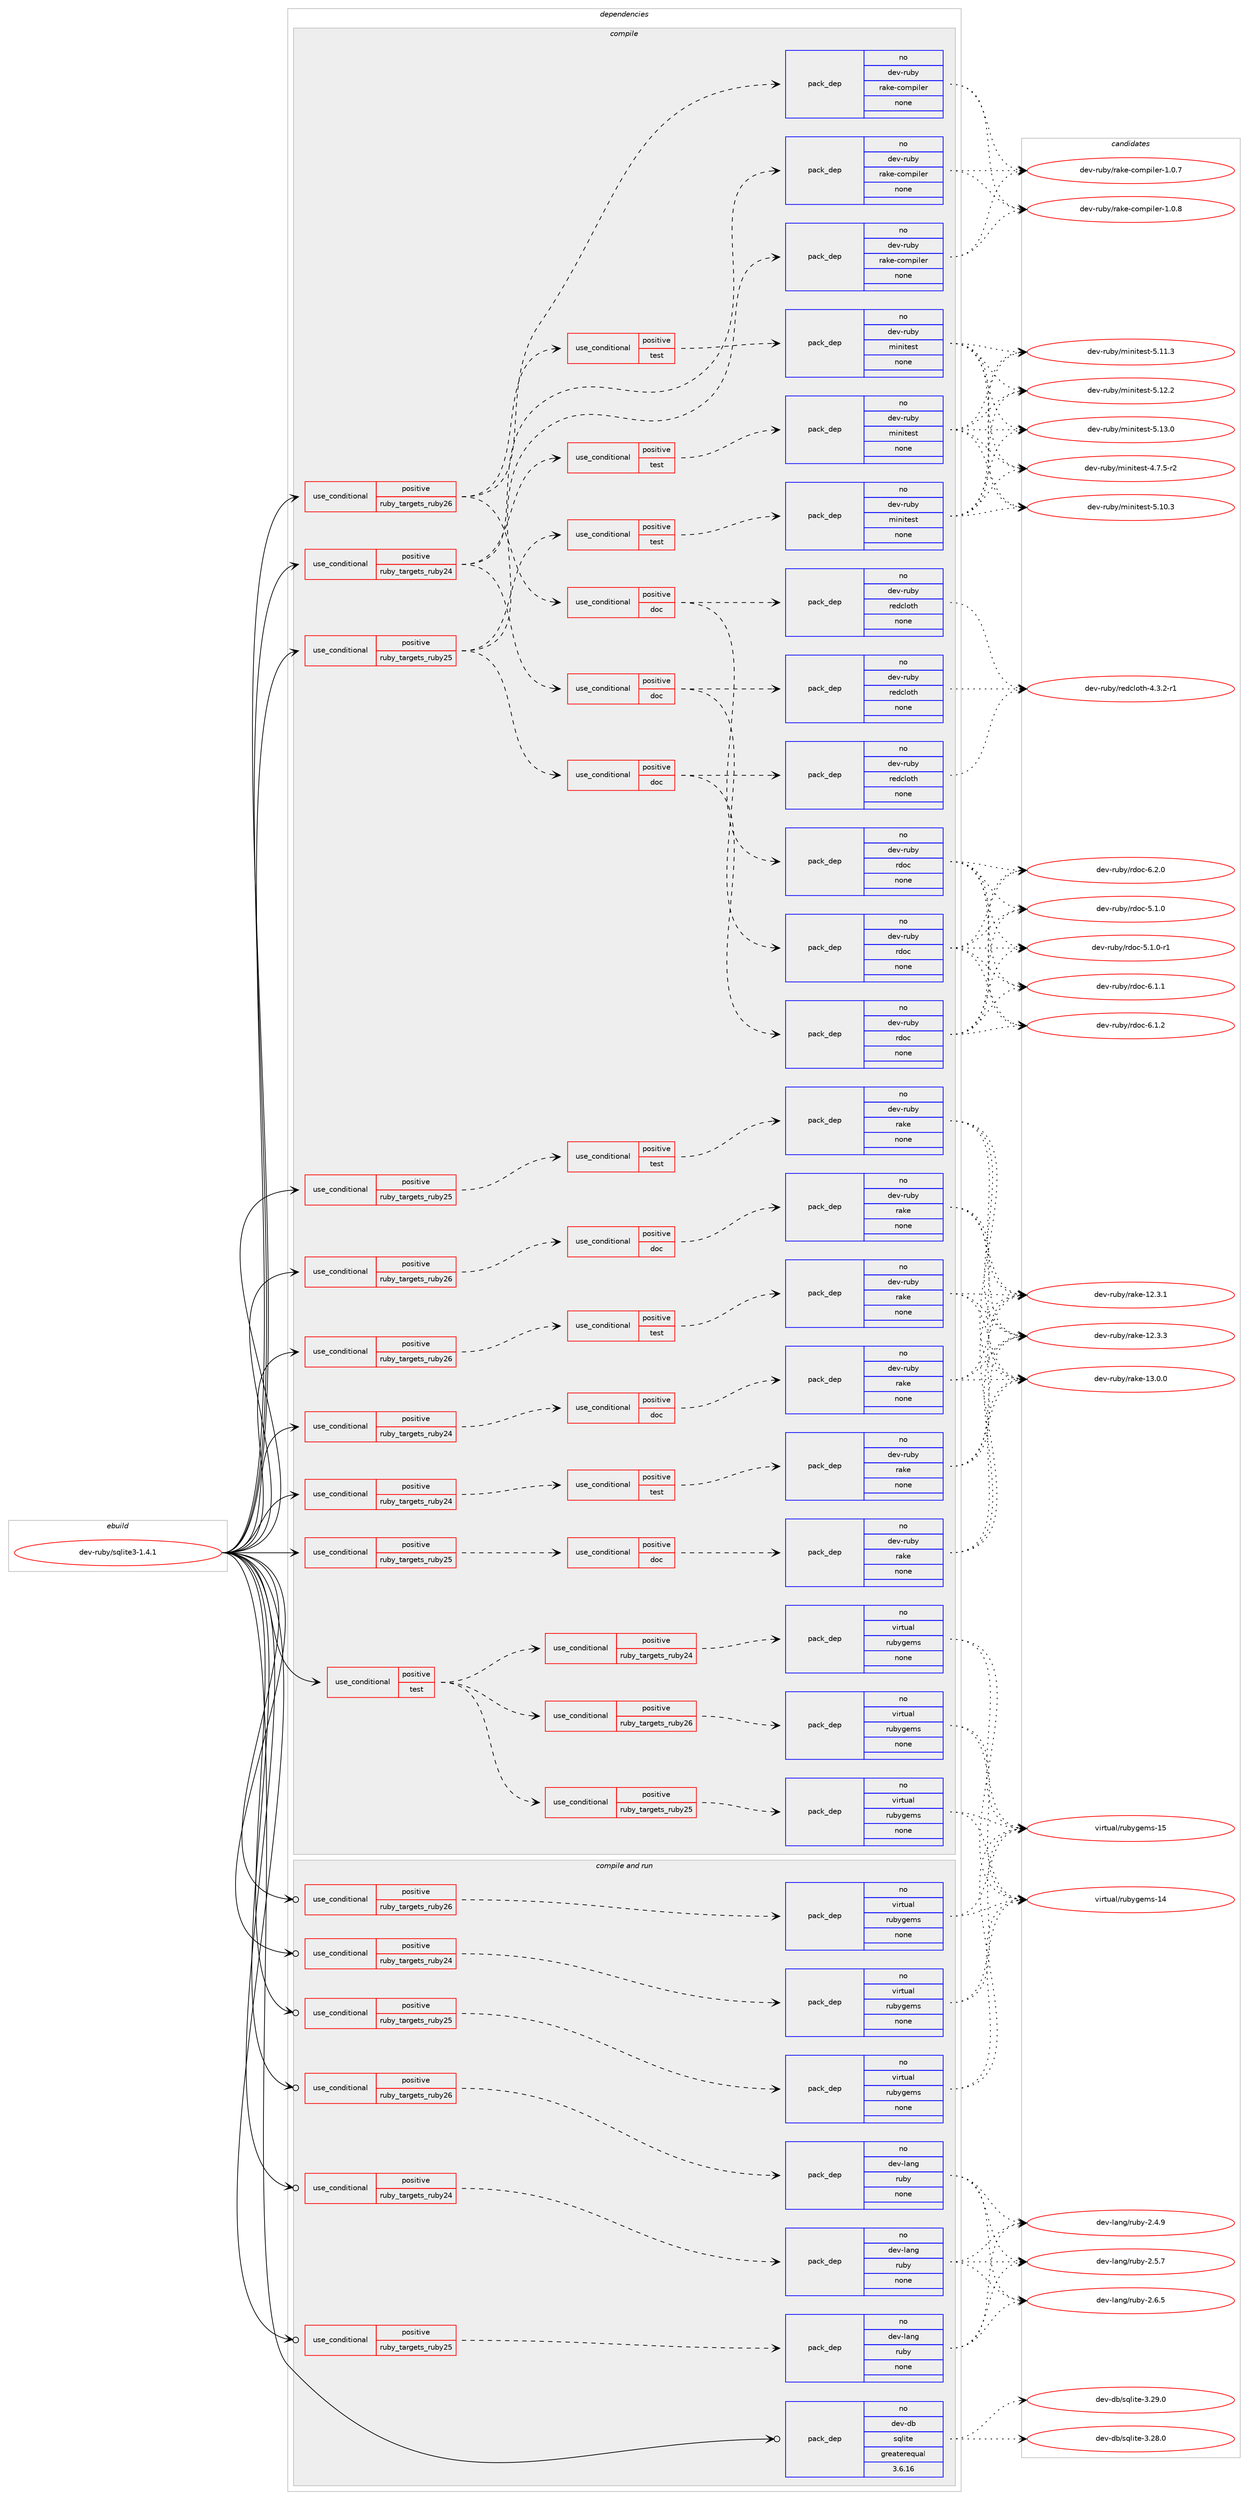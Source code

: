 digraph prolog {

# *************
# Graph options
# *************

newrank=true;
concentrate=true;
compound=true;
graph [rankdir=LR,fontname=Helvetica,fontsize=10,ranksep=1.5];#, ranksep=2.5, nodesep=0.2];
edge  [arrowhead=vee];
node  [fontname=Helvetica,fontsize=10];

# **********
# The ebuild
# **********

subgraph cluster_leftcol {
color=gray;
rank=same;
label=<<i>ebuild</i>>;
id [label="dev-ruby/sqlite3-1.4.1", color=red, width=4, href="../dev-ruby/sqlite3-1.4.1.svg"];
}

# ****************
# The dependencies
# ****************

subgraph cluster_midcol {
color=gray;
label=<<i>dependencies</i>>;
subgraph cluster_compile {
fillcolor="#eeeeee";
style=filled;
label=<<i>compile</i>>;
subgraph cond178713 {
dependency718158 [label=<<TABLE BORDER="0" CELLBORDER="1" CELLSPACING="0" CELLPADDING="4"><TR><TD ROWSPAN="3" CELLPADDING="10">use_conditional</TD></TR><TR><TD>positive</TD></TR><TR><TD>ruby_targets_ruby24</TD></TR></TABLE>>, shape=none, color=red];
subgraph cond178714 {
dependency718159 [label=<<TABLE BORDER="0" CELLBORDER="1" CELLSPACING="0" CELLPADDING="4"><TR><TD ROWSPAN="3" CELLPADDING="10">use_conditional</TD></TR><TR><TD>positive</TD></TR><TR><TD>doc</TD></TR></TABLE>>, shape=none, color=red];
subgraph pack527399 {
dependency718160 [label=<<TABLE BORDER="0" CELLBORDER="1" CELLSPACING="0" CELLPADDING="4" WIDTH="220"><TR><TD ROWSPAN="6" CELLPADDING="30">pack_dep</TD></TR><TR><TD WIDTH="110">no</TD></TR><TR><TD>dev-ruby</TD></TR><TR><TD>rake</TD></TR><TR><TD>none</TD></TR><TR><TD></TD></TR></TABLE>>, shape=none, color=blue];
}
dependency718159:e -> dependency718160:w [weight=20,style="dashed",arrowhead="vee"];
}
dependency718158:e -> dependency718159:w [weight=20,style="dashed",arrowhead="vee"];
}
id:e -> dependency718158:w [weight=20,style="solid",arrowhead="vee"];
subgraph cond178715 {
dependency718161 [label=<<TABLE BORDER="0" CELLBORDER="1" CELLSPACING="0" CELLPADDING="4"><TR><TD ROWSPAN="3" CELLPADDING="10">use_conditional</TD></TR><TR><TD>positive</TD></TR><TR><TD>ruby_targets_ruby24</TD></TR></TABLE>>, shape=none, color=red];
subgraph cond178716 {
dependency718162 [label=<<TABLE BORDER="0" CELLBORDER="1" CELLSPACING="0" CELLPADDING="4"><TR><TD ROWSPAN="3" CELLPADDING="10">use_conditional</TD></TR><TR><TD>positive</TD></TR><TR><TD>test</TD></TR></TABLE>>, shape=none, color=red];
subgraph pack527400 {
dependency718163 [label=<<TABLE BORDER="0" CELLBORDER="1" CELLSPACING="0" CELLPADDING="4" WIDTH="220"><TR><TD ROWSPAN="6" CELLPADDING="30">pack_dep</TD></TR><TR><TD WIDTH="110">no</TD></TR><TR><TD>dev-ruby</TD></TR><TR><TD>rake</TD></TR><TR><TD>none</TD></TR><TR><TD></TD></TR></TABLE>>, shape=none, color=blue];
}
dependency718162:e -> dependency718163:w [weight=20,style="dashed",arrowhead="vee"];
}
dependency718161:e -> dependency718162:w [weight=20,style="dashed",arrowhead="vee"];
}
id:e -> dependency718161:w [weight=20,style="solid",arrowhead="vee"];
subgraph cond178717 {
dependency718164 [label=<<TABLE BORDER="0" CELLBORDER="1" CELLSPACING="0" CELLPADDING="4"><TR><TD ROWSPAN="3" CELLPADDING="10">use_conditional</TD></TR><TR><TD>positive</TD></TR><TR><TD>ruby_targets_ruby24</TD></TR></TABLE>>, shape=none, color=red];
subgraph pack527401 {
dependency718165 [label=<<TABLE BORDER="0" CELLBORDER="1" CELLSPACING="0" CELLPADDING="4" WIDTH="220"><TR><TD ROWSPAN="6" CELLPADDING="30">pack_dep</TD></TR><TR><TD WIDTH="110">no</TD></TR><TR><TD>dev-ruby</TD></TR><TR><TD>rake-compiler</TD></TR><TR><TD>none</TD></TR><TR><TD></TD></TR></TABLE>>, shape=none, color=blue];
}
dependency718164:e -> dependency718165:w [weight=20,style="dashed",arrowhead="vee"];
subgraph cond178718 {
dependency718166 [label=<<TABLE BORDER="0" CELLBORDER="1" CELLSPACING="0" CELLPADDING="4"><TR><TD ROWSPAN="3" CELLPADDING="10">use_conditional</TD></TR><TR><TD>positive</TD></TR><TR><TD>doc</TD></TR></TABLE>>, shape=none, color=red];
subgraph pack527402 {
dependency718167 [label=<<TABLE BORDER="0" CELLBORDER="1" CELLSPACING="0" CELLPADDING="4" WIDTH="220"><TR><TD ROWSPAN="6" CELLPADDING="30">pack_dep</TD></TR><TR><TD WIDTH="110">no</TD></TR><TR><TD>dev-ruby</TD></TR><TR><TD>rdoc</TD></TR><TR><TD>none</TD></TR><TR><TD></TD></TR></TABLE>>, shape=none, color=blue];
}
dependency718166:e -> dependency718167:w [weight=20,style="dashed",arrowhead="vee"];
subgraph pack527403 {
dependency718168 [label=<<TABLE BORDER="0" CELLBORDER="1" CELLSPACING="0" CELLPADDING="4" WIDTH="220"><TR><TD ROWSPAN="6" CELLPADDING="30">pack_dep</TD></TR><TR><TD WIDTH="110">no</TD></TR><TR><TD>dev-ruby</TD></TR><TR><TD>redcloth</TD></TR><TR><TD>none</TD></TR><TR><TD></TD></TR></TABLE>>, shape=none, color=blue];
}
dependency718166:e -> dependency718168:w [weight=20,style="dashed",arrowhead="vee"];
}
dependency718164:e -> dependency718166:w [weight=20,style="dashed",arrowhead="vee"];
subgraph cond178719 {
dependency718169 [label=<<TABLE BORDER="0" CELLBORDER="1" CELLSPACING="0" CELLPADDING="4"><TR><TD ROWSPAN="3" CELLPADDING="10">use_conditional</TD></TR><TR><TD>positive</TD></TR><TR><TD>test</TD></TR></TABLE>>, shape=none, color=red];
subgraph pack527404 {
dependency718170 [label=<<TABLE BORDER="0" CELLBORDER="1" CELLSPACING="0" CELLPADDING="4" WIDTH="220"><TR><TD ROWSPAN="6" CELLPADDING="30">pack_dep</TD></TR><TR><TD WIDTH="110">no</TD></TR><TR><TD>dev-ruby</TD></TR><TR><TD>minitest</TD></TR><TR><TD>none</TD></TR><TR><TD></TD></TR></TABLE>>, shape=none, color=blue];
}
dependency718169:e -> dependency718170:w [weight=20,style="dashed",arrowhead="vee"];
}
dependency718164:e -> dependency718169:w [weight=20,style="dashed",arrowhead="vee"];
}
id:e -> dependency718164:w [weight=20,style="solid",arrowhead="vee"];
subgraph cond178720 {
dependency718171 [label=<<TABLE BORDER="0" CELLBORDER="1" CELLSPACING="0" CELLPADDING="4"><TR><TD ROWSPAN="3" CELLPADDING="10">use_conditional</TD></TR><TR><TD>positive</TD></TR><TR><TD>ruby_targets_ruby25</TD></TR></TABLE>>, shape=none, color=red];
subgraph cond178721 {
dependency718172 [label=<<TABLE BORDER="0" CELLBORDER="1" CELLSPACING="0" CELLPADDING="4"><TR><TD ROWSPAN="3" CELLPADDING="10">use_conditional</TD></TR><TR><TD>positive</TD></TR><TR><TD>doc</TD></TR></TABLE>>, shape=none, color=red];
subgraph pack527405 {
dependency718173 [label=<<TABLE BORDER="0" CELLBORDER="1" CELLSPACING="0" CELLPADDING="4" WIDTH="220"><TR><TD ROWSPAN="6" CELLPADDING="30">pack_dep</TD></TR><TR><TD WIDTH="110">no</TD></TR><TR><TD>dev-ruby</TD></TR><TR><TD>rake</TD></TR><TR><TD>none</TD></TR><TR><TD></TD></TR></TABLE>>, shape=none, color=blue];
}
dependency718172:e -> dependency718173:w [weight=20,style="dashed",arrowhead="vee"];
}
dependency718171:e -> dependency718172:w [weight=20,style="dashed",arrowhead="vee"];
}
id:e -> dependency718171:w [weight=20,style="solid",arrowhead="vee"];
subgraph cond178722 {
dependency718174 [label=<<TABLE BORDER="0" CELLBORDER="1" CELLSPACING="0" CELLPADDING="4"><TR><TD ROWSPAN="3" CELLPADDING="10">use_conditional</TD></TR><TR><TD>positive</TD></TR><TR><TD>ruby_targets_ruby25</TD></TR></TABLE>>, shape=none, color=red];
subgraph cond178723 {
dependency718175 [label=<<TABLE BORDER="0" CELLBORDER="1" CELLSPACING="0" CELLPADDING="4"><TR><TD ROWSPAN="3" CELLPADDING="10">use_conditional</TD></TR><TR><TD>positive</TD></TR><TR><TD>test</TD></TR></TABLE>>, shape=none, color=red];
subgraph pack527406 {
dependency718176 [label=<<TABLE BORDER="0" CELLBORDER="1" CELLSPACING="0" CELLPADDING="4" WIDTH="220"><TR><TD ROWSPAN="6" CELLPADDING="30">pack_dep</TD></TR><TR><TD WIDTH="110">no</TD></TR><TR><TD>dev-ruby</TD></TR><TR><TD>rake</TD></TR><TR><TD>none</TD></TR><TR><TD></TD></TR></TABLE>>, shape=none, color=blue];
}
dependency718175:e -> dependency718176:w [weight=20,style="dashed",arrowhead="vee"];
}
dependency718174:e -> dependency718175:w [weight=20,style="dashed",arrowhead="vee"];
}
id:e -> dependency718174:w [weight=20,style="solid",arrowhead="vee"];
subgraph cond178724 {
dependency718177 [label=<<TABLE BORDER="0" CELLBORDER="1" CELLSPACING="0" CELLPADDING="4"><TR><TD ROWSPAN="3" CELLPADDING="10">use_conditional</TD></TR><TR><TD>positive</TD></TR><TR><TD>ruby_targets_ruby25</TD></TR></TABLE>>, shape=none, color=red];
subgraph pack527407 {
dependency718178 [label=<<TABLE BORDER="0" CELLBORDER="1" CELLSPACING="0" CELLPADDING="4" WIDTH="220"><TR><TD ROWSPAN="6" CELLPADDING="30">pack_dep</TD></TR><TR><TD WIDTH="110">no</TD></TR><TR><TD>dev-ruby</TD></TR><TR><TD>rake-compiler</TD></TR><TR><TD>none</TD></TR><TR><TD></TD></TR></TABLE>>, shape=none, color=blue];
}
dependency718177:e -> dependency718178:w [weight=20,style="dashed",arrowhead="vee"];
subgraph cond178725 {
dependency718179 [label=<<TABLE BORDER="0" CELLBORDER="1" CELLSPACING="0" CELLPADDING="4"><TR><TD ROWSPAN="3" CELLPADDING="10">use_conditional</TD></TR><TR><TD>positive</TD></TR><TR><TD>doc</TD></TR></TABLE>>, shape=none, color=red];
subgraph pack527408 {
dependency718180 [label=<<TABLE BORDER="0" CELLBORDER="1" CELLSPACING="0" CELLPADDING="4" WIDTH="220"><TR><TD ROWSPAN="6" CELLPADDING="30">pack_dep</TD></TR><TR><TD WIDTH="110">no</TD></TR><TR><TD>dev-ruby</TD></TR><TR><TD>rdoc</TD></TR><TR><TD>none</TD></TR><TR><TD></TD></TR></TABLE>>, shape=none, color=blue];
}
dependency718179:e -> dependency718180:w [weight=20,style="dashed",arrowhead="vee"];
subgraph pack527409 {
dependency718181 [label=<<TABLE BORDER="0" CELLBORDER="1" CELLSPACING="0" CELLPADDING="4" WIDTH="220"><TR><TD ROWSPAN="6" CELLPADDING="30">pack_dep</TD></TR><TR><TD WIDTH="110">no</TD></TR><TR><TD>dev-ruby</TD></TR><TR><TD>redcloth</TD></TR><TR><TD>none</TD></TR><TR><TD></TD></TR></TABLE>>, shape=none, color=blue];
}
dependency718179:e -> dependency718181:w [weight=20,style="dashed",arrowhead="vee"];
}
dependency718177:e -> dependency718179:w [weight=20,style="dashed",arrowhead="vee"];
subgraph cond178726 {
dependency718182 [label=<<TABLE BORDER="0" CELLBORDER="1" CELLSPACING="0" CELLPADDING="4"><TR><TD ROWSPAN="3" CELLPADDING="10">use_conditional</TD></TR><TR><TD>positive</TD></TR><TR><TD>test</TD></TR></TABLE>>, shape=none, color=red];
subgraph pack527410 {
dependency718183 [label=<<TABLE BORDER="0" CELLBORDER="1" CELLSPACING="0" CELLPADDING="4" WIDTH="220"><TR><TD ROWSPAN="6" CELLPADDING="30">pack_dep</TD></TR><TR><TD WIDTH="110">no</TD></TR><TR><TD>dev-ruby</TD></TR><TR><TD>minitest</TD></TR><TR><TD>none</TD></TR><TR><TD></TD></TR></TABLE>>, shape=none, color=blue];
}
dependency718182:e -> dependency718183:w [weight=20,style="dashed",arrowhead="vee"];
}
dependency718177:e -> dependency718182:w [weight=20,style="dashed",arrowhead="vee"];
}
id:e -> dependency718177:w [weight=20,style="solid",arrowhead="vee"];
subgraph cond178727 {
dependency718184 [label=<<TABLE BORDER="0" CELLBORDER="1" CELLSPACING="0" CELLPADDING="4"><TR><TD ROWSPAN="3" CELLPADDING="10">use_conditional</TD></TR><TR><TD>positive</TD></TR><TR><TD>ruby_targets_ruby26</TD></TR></TABLE>>, shape=none, color=red];
subgraph cond178728 {
dependency718185 [label=<<TABLE BORDER="0" CELLBORDER="1" CELLSPACING="0" CELLPADDING="4"><TR><TD ROWSPAN="3" CELLPADDING="10">use_conditional</TD></TR><TR><TD>positive</TD></TR><TR><TD>doc</TD></TR></TABLE>>, shape=none, color=red];
subgraph pack527411 {
dependency718186 [label=<<TABLE BORDER="0" CELLBORDER="1" CELLSPACING="0" CELLPADDING="4" WIDTH="220"><TR><TD ROWSPAN="6" CELLPADDING="30">pack_dep</TD></TR><TR><TD WIDTH="110">no</TD></TR><TR><TD>dev-ruby</TD></TR><TR><TD>rake</TD></TR><TR><TD>none</TD></TR><TR><TD></TD></TR></TABLE>>, shape=none, color=blue];
}
dependency718185:e -> dependency718186:w [weight=20,style="dashed",arrowhead="vee"];
}
dependency718184:e -> dependency718185:w [weight=20,style="dashed",arrowhead="vee"];
}
id:e -> dependency718184:w [weight=20,style="solid",arrowhead="vee"];
subgraph cond178729 {
dependency718187 [label=<<TABLE BORDER="0" CELLBORDER="1" CELLSPACING="0" CELLPADDING="4"><TR><TD ROWSPAN="3" CELLPADDING="10">use_conditional</TD></TR><TR><TD>positive</TD></TR><TR><TD>ruby_targets_ruby26</TD></TR></TABLE>>, shape=none, color=red];
subgraph cond178730 {
dependency718188 [label=<<TABLE BORDER="0" CELLBORDER="1" CELLSPACING="0" CELLPADDING="4"><TR><TD ROWSPAN="3" CELLPADDING="10">use_conditional</TD></TR><TR><TD>positive</TD></TR><TR><TD>test</TD></TR></TABLE>>, shape=none, color=red];
subgraph pack527412 {
dependency718189 [label=<<TABLE BORDER="0" CELLBORDER="1" CELLSPACING="0" CELLPADDING="4" WIDTH="220"><TR><TD ROWSPAN="6" CELLPADDING="30">pack_dep</TD></TR><TR><TD WIDTH="110">no</TD></TR><TR><TD>dev-ruby</TD></TR><TR><TD>rake</TD></TR><TR><TD>none</TD></TR><TR><TD></TD></TR></TABLE>>, shape=none, color=blue];
}
dependency718188:e -> dependency718189:w [weight=20,style="dashed",arrowhead="vee"];
}
dependency718187:e -> dependency718188:w [weight=20,style="dashed",arrowhead="vee"];
}
id:e -> dependency718187:w [weight=20,style="solid",arrowhead="vee"];
subgraph cond178731 {
dependency718190 [label=<<TABLE BORDER="0" CELLBORDER="1" CELLSPACING="0" CELLPADDING="4"><TR><TD ROWSPAN="3" CELLPADDING="10">use_conditional</TD></TR><TR><TD>positive</TD></TR><TR><TD>ruby_targets_ruby26</TD></TR></TABLE>>, shape=none, color=red];
subgraph pack527413 {
dependency718191 [label=<<TABLE BORDER="0" CELLBORDER="1" CELLSPACING="0" CELLPADDING="4" WIDTH="220"><TR><TD ROWSPAN="6" CELLPADDING="30">pack_dep</TD></TR><TR><TD WIDTH="110">no</TD></TR><TR><TD>dev-ruby</TD></TR><TR><TD>rake-compiler</TD></TR><TR><TD>none</TD></TR><TR><TD></TD></TR></TABLE>>, shape=none, color=blue];
}
dependency718190:e -> dependency718191:w [weight=20,style="dashed",arrowhead="vee"];
subgraph cond178732 {
dependency718192 [label=<<TABLE BORDER="0" CELLBORDER="1" CELLSPACING="0" CELLPADDING="4"><TR><TD ROWSPAN="3" CELLPADDING="10">use_conditional</TD></TR><TR><TD>positive</TD></TR><TR><TD>doc</TD></TR></TABLE>>, shape=none, color=red];
subgraph pack527414 {
dependency718193 [label=<<TABLE BORDER="0" CELLBORDER="1" CELLSPACING="0" CELLPADDING="4" WIDTH="220"><TR><TD ROWSPAN="6" CELLPADDING="30">pack_dep</TD></TR><TR><TD WIDTH="110">no</TD></TR><TR><TD>dev-ruby</TD></TR><TR><TD>rdoc</TD></TR><TR><TD>none</TD></TR><TR><TD></TD></TR></TABLE>>, shape=none, color=blue];
}
dependency718192:e -> dependency718193:w [weight=20,style="dashed",arrowhead="vee"];
subgraph pack527415 {
dependency718194 [label=<<TABLE BORDER="0" CELLBORDER="1" CELLSPACING="0" CELLPADDING="4" WIDTH="220"><TR><TD ROWSPAN="6" CELLPADDING="30">pack_dep</TD></TR><TR><TD WIDTH="110">no</TD></TR><TR><TD>dev-ruby</TD></TR><TR><TD>redcloth</TD></TR><TR><TD>none</TD></TR><TR><TD></TD></TR></TABLE>>, shape=none, color=blue];
}
dependency718192:e -> dependency718194:w [weight=20,style="dashed",arrowhead="vee"];
}
dependency718190:e -> dependency718192:w [weight=20,style="dashed",arrowhead="vee"];
subgraph cond178733 {
dependency718195 [label=<<TABLE BORDER="0" CELLBORDER="1" CELLSPACING="0" CELLPADDING="4"><TR><TD ROWSPAN="3" CELLPADDING="10">use_conditional</TD></TR><TR><TD>positive</TD></TR><TR><TD>test</TD></TR></TABLE>>, shape=none, color=red];
subgraph pack527416 {
dependency718196 [label=<<TABLE BORDER="0" CELLBORDER="1" CELLSPACING="0" CELLPADDING="4" WIDTH="220"><TR><TD ROWSPAN="6" CELLPADDING="30">pack_dep</TD></TR><TR><TD WIDTH="110">no</TD></TR><TR><TD>dev-ruby</TD></TR><TR><TD>minitest</TD></TR><TR><TD>none</TD></TR><TR><TD></TD></TR></TABLE>>, shape=none, color=blue];
}
dependency718195:e -> dependency718196:w [weight=20,style="dashed",arrowhead="vee"];
}
dependency718190:e -> dependency718195:w [weight=20,style="dashed",arrowhead="vee"];
}
id:e -> dependency718190:w [weight=20,style="solid",arrowhead="vee"];
subgraph cond178734 {
dependency718197 [label=<<TABLE BORDER="0" CELLBORDER="1" CELLSPACING="0" CELLPADDING="4"><TR><TD ROWSPAN="3" CELLPADDING="10">use_conditional</TD></TR><TR><TD>positive</TD></TR><TR><TD>test</TD></TR></TABLE>>, shape=none, color=red];
subgraph cond178735 {
dependency718198 [label=<<TABLE BORDER="0" CELLBORDER="1" CELLSPACING="0" CELLPADDING="4"><TR><TD ROWSPAN="3" CELLPADDING="10">use_conditional</TD></TR><TR><TD>positive</TD></TR><TR><TD>ruby_targets_ruby24</TD></TR></TABLE>>, shape=none, color=red];
subgraph pack527417 {
dependency718199 [label=<<TABLE BORDER="0" CELLBORDER="1" CELLSPACING="0" CELLPADDING="4" WIDTH="220"><TR><TD ROWSPAN="6" CELLPADDING="30">pack_dep</TD></TR><TR><TD WIDTH="110">no</TD></TR><TR><TD>virtual</TD></TR><TR><TD>rubygems</TD></TR><TR><TD>none</TD></TR><TR><TD></TD></TR></TABLE>>, shape=none, color=blue];
}
dependency718198:e -> dependency718199:w [weight=20,style="dashed",arrowhead="vee"];
}
dependency718197:e -> dependency718198:w [weight=20,style="dashed",arrowhead="vee"];
subgraph cond178736 {
dependency718200 [label=<<TABLE BORDER="0" CELLBORDER="1" CELLSPACING="0" CELLPADDING="4"><TR><TD ROWSPAN="3" CELLPADDING="10">use_conditional</TD></TR><TR><TD>positive</TD></TR><TR><TD>ruby_targets_ruby25</TD></TR></TABLE>>, shape=none, color=red];
subgraph pack527418 {
dependency718201 [label=<<TABLE BORDER="0" CELLBORDER="1" CELLSPACING="0" CELLPADDING="4" WIDTH="220"><TR><TD ROWSPAN="6" CELLPADDING="30">pack_dep</TD></TR><TR><TD WIDTH="110">no</TD></TR><TR><TD>virtual</TD></TR><TR><TD>rubygems</TD></TR><TR><TD>none</TD></TR><TR><TD></TD></TR></TABLE>>, shape=none, color=blue];
}
dependency718200:e -> dependency718201:w [weight=20,style="dashed",arrowhead="vee"];
}
dependency718197:e -> dependency718200:w [weight=20,style="dashed",arrowhead="vee"];
subgraph cond178737 {
dependency718202 [label=<<TABLE BORDER="0" CELLBORDER="1" CELLSPACING="0" CELLPADDING="4"><TR><TD ROWSPAN="3" CELLPADDING="10">use_conditional</TD></TR><TR><TD>positive</TD></TR><TR><TD>ruby_targets_ruby26</TD></TR></TABLE>>, shape=none, color=red];
subgraph pack527419 {
dependency718203 [label=<<TABLE BORDER="0" CELLBORDER="1" CELLSPACING="0" CELLPADDING="4" WIDTH="220"><TR><TD ROWSPAN="6" CELLPADDING="30">pack_dep</TD></TR><TR><TD WIDTH="110">no</TD></TR><TR><TD>virtual</TD></TR><TR><TD>rubygems</TD></TR><TR><TD>none</TD></TR><TR><TD></TD></TR></TABLE>>, shape=none, color=blue];
}
dependency718202:e -> dependency718203:w [weight=20,style="dashed",arrowhead="vee"];
}
dependency718197:e -> dependency718202:w [weight=20,style="dashed",arrowhead="vee"];
}
id:e -> dependency718197:w [weight=20,style="solid",arrowhead="vee"];
}
subgraph cluster_compileandrun {
fillcolor="#eeeeee";
style=filled;
label=<<i>compile and run</i>>;
subgraph cond178738 {
dependency718204 [label=<<TABLE BORDER="0" CELLBORDER="1" CELLSPACING="0" CELLPADDING="4"><TR><TD ROWSPAN="3" CELLPADDING="10">use_conditional</TD></TR><TR><TD>positive</TD></TR><TR><TD>ruby_targets_ruby24</TD></TR></TABLE>>, shape=none, color=red];
subgraph pack527420 {
dependency718205 [label=<<TABLE BORDER="0" CELLBORDER="1" CELLSPACING="0" CELLPADDING="4" WIDTH="220"><TR><TD ROWSPAN="6" CELLPADDING="30">pack_dep</TD></TR><TR><TD WIDTH="110">no</TD></TR><TR><TD>dev-lang</TD></TR><TR><TD>ruby</TD></TR><TR><TD>none</TD></TR><TR><TD></TD></TR></TABLE>>, shape=none, color=blue];
}
dependency718204:e -> dependency718205:w [weight=20,style="dashed",arrowhead="vee"];
}
id:e -> dependency718204:w [weight=20,style="solid",arrowhead="odotvee"];
subgraph cond178739 {
dependency718206 [label=<<TABLE BORDER="0" CELLBORDER="1" CELLSPACING="0" CELLPADDING="4"><TR><TD ROWSPAN="3" CELLPADDING="10">use_conditional</TD></TR><TR><TD>positive</TD></TR><TR><TD>ruby_targets_ruby24</TD></TR></TABLE>>, shape=none, color=red];
subgraph pack527421 {
dependency718207 [label=<<TABLE BORDER="0" CELLBORDER="1" CELLSPACING="0" CELLPADDING="4" WIDTH="220"><TR><TD ROWSPAN="6" CELLPADDING="30">pack_dep</TD></TR><TR><TD WIDTH="110">no</TD></TR><TR><TD>virtual</TD></TR><TR><TD>rubygems</TD></TR><TR><TD>none</TD></TR><TR><TD></TD></TR></TABLE>>, shape=none, color=blue];
}
dependency718206:e -> dependency718207:w [weight=20,style="dashed",arrowhead="vee"];
}
id:e -> dependency718206:w [weight=20,style="solid",arrowhead="odotvee"];
subgraph cond178740 {
dependency718208 [label=<<TABLE BORDER="0" CELLBORDER="1" CELLSPACING="0" CELLPADDING="4"><TR><TD ROWSPAN="3" CELLPADDING="10">use_conditional</TD></TR><TR><TD>positive</TD></TR><TR><TD>ruby_targets_ruby25</TD></TR></TABLE>>, shape=none, color=red];
subgraph pack527422 {
dependency718209 [label=<<TABLE BORDER="0" CELLBORDER="1" CELLSPACING="0" CELLPADDING="4" WIDTH="220"><TR><TD ROWSPAN="6" CELLPADDING="30">pack_dep</TD></TR><TR><TD WIDTH="110">no</TD></TR><TR><TD>dev-lang</TD></TR><TR><TD>ruby</TD></TR><TR><TD>none</TD></TR><TR><TD></TD></TR></TABLE>>, shape=none, color=blue];
}
dependency718208:e -> dependency718209:w [weight=20,style="dashed",arrowhead="vee"];
}
id:e -> dependency718208:w [weight=20,style="solid",arrowhead="odotvee"];
subgraph cond178741 {
dependency718210 [label=<<TABLE BORDER="0" CELLBORDER="1" CELLSPACING="0" CELLPADDING="4"><TR><TD ROWSPAN="3" CELLPADDING="10">use_conditional</TD></TR><TR><TD>positive</TD></TR><TR><TD>ruby_targets_ruby25</TD></TR></TABLE>>, shape=none, color=red];
subgraph pack527423 {
dependency718211 [label=<<TABLE BORDER="0" CELLBORDER="1" CELLSPACING="0" CELLPADDING="4" WIDTH="220"><TR><TD ROWSPAN="6" CELLPADDING="30">pack_dep</TD></TR><TR><TD WIDTH="110">no</TD></TR><TR><TD>virtual</TD></TR><TR><TD>rubygems</TD></TR><TR><TD>none</TD></TR><TR><TD></TD></TR></TABLE>>, shape=none, color=blue];
}
dependency718210:e -> dependency718211:w [weight=20,style="dashed",arrowhead="vee"];
}
id:e -> dependency718210:w [weight=20,style="solid",arrowhead="odotvee"];
subgraph cond178742 {
dependency718212 [label=<<TABLE BORDER="0" CELLBORDER="1" CELLSPACING="0" CELLPADDING="4"><TR><TD ROWSPAN="3" CELLPADDING="10">use_conditional</TD></TR><TR><TD>positive</TD></TR><TR><TD>ruby_targets_ruby26</TD></TR></TABLE>>, shape=none, color=red];
subgraph pack527424 {
dependency718213 [label=<<TABLE BORDER="0" CELLBORDER="1" CELLSPACING="0" CELLPADDING="4" WIDTH="220"><TR><TD ROWSPAN="6" CELLPADDING="30">pack_dep</TD></TR><TR><TD WIDTH="110">no</TD></TR><TR><TD>dev-lang</TD></TR><TR><TD>ruby</TD></TR><TR><TD>none</TD></TR><TR><TD></TD></TR></TABLE>>, shape=none, color=blue];
}
dependency718212:e -> dependency718213:w [weight=20,style="dashed",arrowhead="vee"];
}
id:e -> dependency718212:w [weight=20,style="solid",arrowhead="odotvee"];
subgraph cond178743 {
dependency718214 [label=<<TABLE BORDER="0" CELLBORDER="1" CELLSPACING="0" CELLPADDING="4"><TR><TD ROWSPAN="3" CELLPADDING="10">use_conditional</TD></TR><TR><TD>positive</TD></TR><TR><TD>ruby_targets_ruby26</TD></TR></TABLE>>, shape=none, color=red];
subgraph pack527425 {
dependency718215 [label=<<TABLE BORDER="0" CELLBORDER="1" CELLSPACING="0" CELLPADDING="4" WIDTH="220"><TR><TD ROWSPAN="6" CELLPADDING="30">pack_dep</TD></TR><TR><TD WIDTH="110">no</TD></TR><TR><TD>virtual</TD></TR><TR><TD>rubygems</TD></TR><TR><TD>none</TD></TR><TR><TD></TD></TR></TABLE>>, shape=none, color=blue];
}
dependency718214:e -> dependency718215:w [weight=20,style="dashed",arrowhead="vee"];
}
id:e -> dependency718214:w [weight=20,style="solid",arrowhead="odotvee"];
subgraph pack527426 {
dependency718216 [label=<<TABLE BORDER="0" CELLBORDER="1" CELLSPACING="0" CELLPADDING="4" WIDTH="220"><TR><TD ROWSPAN="6" CELLPADDING="30">pack_dep</TD></TR><TR><TD WIDTH="110">no</TD></TR><TR><TD>dev-db</TD></TR><TR><TD>sqlite</TD></TR><TR><TD>greaterequal</TD></TR><TR><TD>3.6.16</TD></TR></TABLE>>, shape=none, color=blue];
}
id:e -> dependency718216:w [weight=20,style="solid",arrowhead="odotvee"];
}
subgraph cluster_run {
fillcolor="#eeeeee";
style=filled;
label=<<i>run</i>>;
}
}

# **************
# The candidates
# **************

subgraph cluster_choices {
rank=same;
color=gray;
label=<<i>candidates</i>>;

subgraph choice527399 {
color=black;
nodesep=1;
choice1001011184511411798121471149710710145495046514649 [label="dev-ruby/rake-12.3.1", color=red, width=4,href="../dev-ruby/rake-12.3.1.svg"];
choice1001011184511411798121471149710710145495046514651 [label="dev-ruby/rake-12.3.3", color=red, width=4,href="../dev-ruby/rake-12.3.3.svg"];
choice1001011184511411798121471149710710145495146484648 [label="dev-ruby/rake-13.0.0", color=red, width=4,href="../dev-ruby/rake-13.0.0.svg"];
dependency718160:e -> choice1001011184511411798121471149710710145495046514649:w [style=dotted,weight="100"];
dependency718160:e -> choice1001011184511411798121471149710710145495046514651:w [style=dotted,weight="100"];
dependency718160:e -> choice1001011184511411798121471149710710145495146484648:w [style=dotted,weight="100"];
}
subgraph choice527400 {
color=black;
nodesep=1;
choice1001011184511411798121471149710710145495046514649 [label="dev-ruby/rake-12.3.1", color=red, width=4,href="../dev-ruby/rake-12.3.1.svg"];
choice1001011184511411798121471149710710145495046514651 [label="dev-ruby/rake-12.3.3", color=red, width=4,href="../dev-ruby/rake-12.3.3.svg"];
choice1001011184511411798121471149710710145495146484648 [label="dev-ruby/rake-13.0.0", color=red, width=4,href="../dev-ruby/rake-13.0.0.svg"];
dependency718163:e -> choice1001011184511411798121471149710710145495046514649:w [style=dotted,weight="100"];
dependency718163:e -> choice1001011184511411798121471149710710145495046514651:w [style=dotted,weight="100"];
dependency718163:e -> choice1001011184511411798121471149710710145495146484648:w [style=dotted,weight="100"];
}
subgraph choice527401 {
color=black;
nodesep=1;
choice100101118451141179812147114971071014599111109112105108101114454946484655 [label="dev-ruby/rake-compiler-1.0.7", color=red, width=4,href="../dev-ruby/rake-compiler-1.0.7.svg"];
choice100101118451141179812147114971071014599111109112105108101114454946484656 [label="dev-ruby/rake-compiler-1.0.8", color=red, width=4,href="../dev-ruby/rake-compiler-1.0.8.svg"];
dependency718165:e -> choice100101118451141179812147114971071014599111109112105108101114454946484655:w [style=dotted,weight="100"];
dependency718165:e -> choice100101118451141179812147114971071014599111109112105108101114454946484656:w [style=dotted,weight="100"];
}
subgraph choice527402 {
color=black;
nodesep=1;
choice10010111845114117981214711410011199455346494648 [label="dev-ruby/rdoc-5.1.0", color=red, width=4,href="../dev-ruby/rdoc-5.1.0.svg"];
choice100101118451141179812147114100111994553464946484511449 [label="dev-ruby/rdoc-5.1.0-r1", color=red, width=4,href="../dev-ruby/rdoc-5.1.0-r1.svg"];
choice10010111845114117981214711410011199455446494649 [label="dev-ruby/rdoc-6.1.1", color=red, width=4,href="../dev-ruby/rdoc-6.1.1.svg"];
choice10010111845114117981214711410011199455446494650 [label="dev-ruby/rdoc-6.1.2", color=red, width=4,href="../dev-ruby/rdoc-6.1.2.svg"];
choice10010111845114117981214711410011199455446504648 [label="dev-ruby/rdoc-6.2.0", color=red, width=4,href="../dev-ruby/rdoc-6.2.0.svg"];
dependency718167:e -> choice10010111845114117981214711410011199455346494648:w [style=dotted,weight="100"];
dependency718167:e -> choice100101118451141179812147114100111994553464946484511449:w [style=dotted,weight="100"];
dependency718167:e -> choice10010111845114117981214711410011199455446494649:w [style=dotted,weight="100"];
dependency718167:e -> choice10010111845114117981214711410011199455446494650:w [style=dotted,weight="100"];
dependency718167:e -> choice10010111845114117981214711410011199455446504648:w [style=dotted,weight="100"];
}
subgraph choice527403 {
color=black;
nodesep=1;
choice100101118451141179812147114101100991081111161044552465146504511449 [label="dev-ruby/redcloth-4.3.2-r1", color=red, width=4,href="../dev-ruby/redcloth-4.3.2-r1.svg"];
dependency718168:e -> choice100101118451141179812147114101100991081111161044552465146504511449:w [style=dotted,weight="100"];
}
subgraph choice527404 {
color=black;
nodesep=1;
choice1001011184511411798121471091051101051161011151164552465546534511450 [label="dev-ruby/minitest-4.7.5-r2", color=red, width=4,href="../dev-ruby/minitest-4.7.5-r2.svg"];
choice10010111845114117981214710910511010511610111511645534649484651 [label="dev-ruby/minitest-5.10.3", color=red, width=4,href="../dev-ruby/minitest-5.10.3.svg"];
choice10010111845114117981214710910511010511610111511645534649494651 [label="dev-ruby/minitest-5.11.3", color=red, width=4,href="../dev-ruby/minitest-5.11.3.svg"];
choice10010111845114117981214710910511010511610111511645534649504650 [label="dev-ruby/minitest-5.12.2", color=red, width=4,href="../dev-ruby/minitest-5.12.2.svg"];
choice10010111845114117981214710910511010511610111511645534649514648 [label="dev-ruby/minitest-5.13.0", color=red, width=4,href="../dev-ruby/minitest-5.13.0.svg"];
dependency718170:e -> choice1001011184511411798121471091051101051161011151164552465546534511450:w [style=dotted,weight="100"];
dependency718170:e -> choice10010111845114117981214710910511010511610111511645534649484651:w [style=dotted,weight="100"];
dependency718170:e -> choice10010111845114117981214710910511010511610111511645534649494651:w [style=dotted,weight="100"];
dependency718170:e -> choice10010111845114117981214710910511010511610111511645534649504650:w [style=dotted,weight="100"];
dependency718170:e -> choice10010111845114117981214710910511010511610111511645534649514648:w [style=dotted,weight="100"];
}
subgraph choice527405 {
color=black;
nodesep=1;
choice1001011184511411798121471149710710145495046514649 [label="dev-ruby/rake-12.3.1", color=red, width=4,href="../dev-ruby/rake-12.3.1.svg"];
choice1001011184511411798121471149710710145495046514651 [label="dev-ruby/rake-12.3.3", color=red, width=4,href="../dev-ruby/rake-12.3.3.svg"];
choice1001011184511411798121471149710710145495146484648 [label="dev-ruby/rake-13.0.0", color=red, width=4,href="../dev-ruby/rake-13.0.0.svg"];
dependency718173:e -> choice1001011184511411798121471149710710145495046514649:w [style=dotted,weight="100"];
dependency718173:e -> choice1001011184511411798121471149710710145495046514651:w [style=dotted,weight="100"];
dependency718173:e -> choice1001011184511411798121471149710710145495146484648:w [style=dotted,weight="100"];
}
subgraph choice527406 {
color=black;
nodesep=1;
choice1001011184511411798121471149710710145495046514649 [label="dev-ruby/rake-12.3.1", color=red, width=4,href="../dev-ruby/rake-12.3.1.svg"];
choice1001011184511411798121471149710710145495046514651 [label="dev-ruby/rake-12.3.3", color=red, width=4,href="../dev-ruby/rake-12.3.3.svg"];
choice1001011184511411798121471149710710145495146484648 [label="dev-ruby/rake-13.0.0", color=red, width=4,href="../dev-ruby/rake-13.0.0.svg"];
dependency718176:e -> choice1001011184511411798121471149710710145495046514649:w [style=dotted,weight="100"];
dependency718176:e -> choice1001011184511411798121471149710710145495046514651:w [style=dotted,weight="100"];
dependency718176:e -> choice1001011184511411798121471149710710145495146484648:w [style=dotted,weight="100"];
}
subgraph choice527407 {
color=black;
nodesep=1;
choice100101118451141179812147114971071014599111109112105108101114454946484655 [label="dev-ruby/rake-compiler-1.0.7", color=red, width=4,href="../dev-ruby/rake-compiler-1.0.7.svg"];
choice100101118451141179812147114971071014599111109112105108101114454946484656 [label="dev-ruby/rake-compiler-1.0.8", color=red, width=4,href="../dev-ruby/rake-compiler-1.0.8.svg"];
dependency718178:e -> choice100101118451141179812147114971071014599111109112105108101114454946484655:w [style=dotted,weight="100"];
dependency718178:e -> choice100101118451141179812147114971071014599111109112105108101114454946484656:w [style=dotted,weight="100"];
}
subgraph choice527408 {
color=black;
nodesep=1;
choice10010111845114117981214711410011199455346494648 [label="dev-ruby/rdoc-5.1.0", color=red, width=4,href="../dev-ruby/rdoc-5.1.0.svg"];
choice100101118451141179812147114100111994553464946484511449 [label="dev-ruby/rdoc-5.1.0-r1", color=red, width=4,href="../dev-ruby/rdoc-5.1.0-r1.svg"];
choice10010111845114117981214711410011199455446494649 [label="dev-ruby/rdoc-6.1.1", color=red, width=4,href="../dev-ruby/rdoc-6.1.1.svg"];
choice10010111845114117981214711410011199455446494650 [label="dev-ruby/rdoc-6.1.2", color=red, width=4,href="../dev-ruby/rdoc-6.1.2.svg"];
choice10010111845114117981214711410011199455446504648 [label="dev-ruby/rdoc-6.2.0", color=red, width=4,href="../dev-ruby/rdoc-6.2.0.svg"];
dependency718180:e -> choice10010111845114117981214711410011199455346494648:w [style=dotted,weight="100"];
dependency718180:e -> choice100101118451141179812147114100111994553464946484511449:w [style=dotted,weight="100"];
dependency718180:e -> choice10010111845114117981214711410011199455446494649:w [style=dotted,weight="100"];
dependency718180:e -> choice10010111845114117981214711410011199455446494650:w [style=dotted,weight="100"];
dependency718180:e -> choice10010111845114117981214711410011199455446504648:w [style=dotted,weight="100"];
}
subgraph choice527409 {
color=black;
nodesep=1;
choice100101118451141179812147114101100991081111161044552465146504511449 [label="dev-ruby/redcloth-4.3.2-r1", color=red, width=4,href="../dev-ruby/redcloth-4.3.2-r1.svg"];
dependency718181:e -> choice100101118451141179812147114101100991081111161044552465146504511449:w [style=dotted,weight="100"];
}
subgraph choice527410 {
color=black;
nodesep=1;
choice1001011184511411798121471091051101051161011151164552465546534511450 [label="dev-ruby/minitest-4.7.5-r2", color=red, width=4,href="../dev-ruby/minitest-4.7.5-r2.svg"];
choice10010111845114117981214710910511010511610111511645534649484651 [label="dev-ruby/minitest-5.10.3", color=red, width=4,href="../dev-ruby/minitest-5.10.3.svg"];
choice10010111845114117981214710910511010511610111511645534649494651 [label="dev-ruby/minitest-5.11.3", color=red, width=4,href="../dev-ruby/minitest-5.11.3.svg"];
choice10010111845114117981214710910511010511610111511645534649504650 [label="dev-ruby/minitest-5.12.2", color=red, width=4,href="../dev-ruby/minitest-5.12.2.svg"];
choice10010111845114117981214710910511010511610111511645534649514648 [label="dev-ruby/minitest-5.13.0", color=red, width=4,href="../dev-ruby/minitest-5.13.0.svg"];
dependency718183:e -> choice1001011184511411798121471091051101051161011151164552465546534511450:w [style=dotted,weight="100"];
dependency718183:e -> choice10010111845114117981214710910511010511610111511645534649484651:w [style=dotted,weight="100"];
dependency718183:e -> choice10010111845114117981214710910511010511610111511645534649494651:w [style=dotted,weight="100"];
dependency718183:e -> choice10010111845114117981214710910511010511610111511645534649504650:w [style=dotted,weight="100"];
dependency718183:e -> choice10010111845114117981214710910511010511610111511645534649514648:w [style=dotted,weight="100"];
}
subgraph choice527411 {
color=black;
nodesep=1;
choice1001011184511411798121471149710710145495046514649 [label="dev-ruby/rake-12.3.1", color=red, width=4,href="../dev-ruby/rake-12.3.1.svg"];
choice1001011184511411798121471149710710145495046514651 [label="dev-ruby/rake-12.3.3", color=red, width=4,href="../dev-ruby/rake-12.3.3.svg"];
choice1001011184511411798121471149710710145495146484648 [label="dev-ruby/rake-13.0.0", color=red, width=4,href="../dev-ruby/rake-13.0.0.svg"];
dependency718186:e -> choice1001011184511411798121471149710710145495046514649:w [style=dotted,weight="100"];
dependency718186:e -> choice1001011184511411798121471149710710145495046514651:w [style=dotted,weight="100"];
dependency718186:e -> choice1001011184511411798121471149710710145495146484648:w [style=dotted,weight="100"];
}
subgraph choice527412 {
color=black;
nodesep=1;
choice1001011184511411798121471149710710145495046514649 [label="dev-ruby/rake-12.3.1", color=red, width=4,href="../dev-ruby/rake-12.3.1.svg"];
choice1001011184511411798121471149710710145495046514651 [label="dev-ruby/rake-12.3.3", color=red, width=4,href="../dev-ruby/rake-12.3.3.svg"];
choice1001011184511411798121471149710710145495146484648 [label="dev-ruby/rake-13.0.0", color=red, width=4,href="../dev-ruby/rake-13.0.0.svg"];
dependency718189:e -> choice1001011184511411798121471149710710145495046514649:w [style=dotted,weight="100"];
dependency718189:e -> choice1001011184511411798121471149710710145495046514651:w [style=dotted,weight="100"];
dependency718189:e -> choice1001011184511411798121471149710710145495146484648:w [style=dotted,weight="100"];
}
subgraph choice527413 {
color=black;
nodesep=1;
choice100101118451141179812147114971071014599111109112105108101114454946484655 [label="dev-ruby/rake-compiler-1.0.7", color=red, width=4,href="../dev-ruby/rake-compiler-1.0.7.svg"];
choice100101118451141179812147114971071014599111109112105108101114454946484656 [label="dev-ruby/rake-compiler-1.0.8", color=red, width=4,href="../dev-ruby/rake-compiler-1.0.8.svg"];
dependency718191:e -> choice100101118451141179812147114971071014599111109112105108101114454946484655:w [style=dotted,weight="100"];
dependency718191:e -> choice100101118451141179812147114971071014599111109112105108101114454946484656:w [style=dotted,weight="100"];
}
subgraph choice527414 {
color=black;
nodesep=1;
choice10010111845114117981214711410011199455346494648 [label="dev-ruby/rdoc-5.1.0", color=red, width=4,href="../dev-ruby/rdoc-5.1.0.svg"];
choice100101118451141179812147114100111994553464946484511449 [label="dev-ruby/rdoc-5.1.0-r1", color=red, width=4,href="../dev-ruby/rdoc-5.1.0-r1.svg"];
choice10010111845114117981214711410011199455446494649 [label="dev-ruby/rdoc-6.1.1", color=red, width=4,href="../dev-ruby/rdoc-6.1.1.svg"];
choice10010111845114117981214711410011199455446494650 [label="dev-ruby/rdoc-6.1.2", color=red, width=4,href="../dev-ruby/rdoc-6.1.2.svg"];
choice10010111845114117981214711410011199455446504648 [label="dev-ruby/rdoc-6.2.0", color=red, width=4,href="../dev-ruby/rdoc-6.2.0.svg"];
dependency718193:e -> choice10010111845114117981214711410011199455346494648:w [style=dotted,weight="100"];
dependency718193:e -> choice100101118451141179812147114100111994553464946484511449:w [style=dotted,weight="100"];
dependency718193:e -> choice10010111845114117981214711410011199455446494649:w [style=dotted,weight="100"];
dependency718193:e -> choice10010111845114117981214711410011199455446494650:w [style=dotted,weight="100"];
dependency718193:e -> choice10010111845114117981214711410011199455446504648:w [style=dotted,weight="100"];
}
subgraph choice527415 {
color=black;
nodesep=1;
choice100101118451141179812147114101100991081111161044552465146504511449 [label="dev-ruby/redcloth-4.3.2-r1", color=red, width=4,href="../dev-ruby/redcloth-4.3.2-r1.svg"];
dependency718194:e -> choice100101118451141179812147114101100991081111161044552465146504511449:w [style=dotted,weight="100"];
}
subgraph choice527416 {
color=black;
nodesep=1;
choice1001011184511411798121471091051101051161011151164552465546534511450 [label="dev-ruby/minitest-4.7.5-r2", color=red, width=4,href="../dev-ruby/minitest-4.7.5-r2.svg"];
choice10010111845114117981214710910511010511610111511645534649484651 [label="dev-ruby/minitest-5.10.3", color=red, width=4,href="../dev-ruby/minitest-5.10.3.svg"];
choice10010111845114117981214710910511010511610111511645534649494651 [label="dev-ruby/minitest-5.11.3", color=red, width=4,href="../dev-ruby/minitest-5.11.3.svg"];
choice10010111845114117981214710910511010511610111511645534649504650 [label="dev-ruby/minitest-5.12.2", color=red, width=4,href="../dev-ruby/minitest-5.12.2.svg"];
choice10010111845114117981214710910511010511610111511645534649514648 [label="dev-ruby/minitest-5.13.0", color=red, width=4,href="../dev-ruby/minitest-5.13.0.svg"];
dependency718196:e -> choice1001011184511411798121471091051101051161011151164552465546534511450:w [style=dotted,weight="100"];
dependency718196:e -> choice10010111845114117981214710910511010511610111511645534649484651:w [style=dotted,weight="100"];
dependency718196:e -> choice10010111845114117981214710910511010511610111511645534649494651:w [style=dotted,weight="100"];
dependency718196:e -> choice10010111845114117981214710910511010511610111511645534649504650:w [style=dotted,weight="100"];
dependency718196:e -> choice10010111845114117981214710910511010511610111511645534649514648:w [style=dotted,weight="100"];
}
subgraph choice527417 {
color=black;
nodesep=1;
choice118105114116117971084711411798121103101109115454952 [label="virtual/rubygems-14", color=red, width=4,href="../virtual/rubygems-14.svg"];
choice118105114116117971084711411798121103101109115454953 [label="virtual/rubygems-15", color=red, width=4,href="../virtual/rubygems-15.svg"];
dependency718199:e -> choice118105114116117971084711411798121103101109115454952:w [style=dotted,weight="100"];
dependency718199:e -> choice118105114116117971084711411798121103101109115454953:w [style=dotted,weight="100"];
}
subgraph choice527418 {
color=black;
nodesep=1;
choice118105114116117971084711411798121103101109115454952 [label="virtual/rubygems-14", color=red, width=4,href="../virtual/rubygems-14.svg"];
choice118105114116117971084711411798121103101109115454953 [label="virtual/rubygems-15", color=red, width=4,href="../virtual/rubygems-15.svg"];
dependency718201:e -> choice118105114116117971084711411798121103101109115454952:w [style=dotted,weight="100"];
dependency718201:e -> choice118105114116117971084711411798121103101109115454953:w [style=dotted,weight="100"];
}
subgraph choice527419 {
color=black;
nodesep=1;
choice118105114116117971084711411798121103101109115454952 [label="virtual/rubygems-14", color=red, width=4,href="../virtual/rubygems-14.svg"];
choice118105114116117971084711411798121103101109115454953 [label="virtual/rubygems-15", color=red, width=4,href="../virtual/rubygems-15.svg"];
dependency718203:e -> choice118105114116117971084711411798121103101109115454952:w [style=dotted,weight="100"];
dependency718203:e -> choice118105114116117971084711411798121103101109115454953:w [style=dotted,weight="100"];
}
subgraph choice527420 {
color=black;
nodesep=1;
choice10010111845108971101034711411798121455046524657 [label="dev-lang/ruby-2.4.9", color=red, width=4,href="../dev-lang/ruby-2.4.9.svg"];
choice10010111845108971101034711411798121455046534655 [label="dev-lang/ruby-2.5.7", color=red, width=4,href="../dev-lang/ruby-2.5.7.svg"];
choice10010111845108971101034711411798121455046544653 [label="dev-lang/ruby-2.6.5", color=red, width=4,href="../dev-lang/ruby-2.6.5.svg"];
dependency718205:e -> choice10010111845108971101034711411798121455046524657:w [style=dotted,weight="100"];
dependency718205:e -> choice10010111845108971101034711411798121455046534655:w [style=dotted,weight="100"];
dependency718205:e -> choice10010111845108971101034711411798121455046544653:w [style=dotted,weight="100"];
}
subgraph choice527421 {
color=black;
nodesep=1;
choice118105114116117971084711411798121103101109115454952 [label="virtual/rubygems-14", color=red, width=4,href="../virtual/rubygems-14.svg"];
choice118105114116117971084711411798121103101109115454953 [label="virtual/rubygems-15", color=red, width=4,href="../virtual/rubygems-15.svg"];
dependency718207:e -> choice118105114116117971084711411798121103101109115454952:w [style=dotted,weight="100"];
dependency718207:e -> choice118105114116117971084711411798121103101109115454953:w [style=dotted,weight="100"];
}
subgraph choice527422 {
color=black;
nodesep=1;
choice10010111845108971101034711411798121455046524657 [label="dev-lang/ruby-2.4.9", color=red, width=4,href="../dev-lang/ruby-2.4.9.svg"];
choice10010111845108971101034711411798121455046534655 [label="dev-lang/ruby-2.5.7", color=red, width=4,href="../dev-lang/ruby-2.5.7.svg"];
choice10010111845108971101034711411798121455046544653 [label="dev-lang/ruby-2.6.5", color=red, width=4,href="../dev-lang/ruby-2.6.5.svg"];
dependency718209:e -> choice10010111845108971101034711411798121455046524657:w [style=dotted,weight="100"];
dependency718209:e -> choice10010111845108971101034711411798121455046534655:w [style=dotted,weight="100"];
dependency718209:e -> choice10010111845108971101034711411798121455046544653:w [style=dotted,weight="100"];
}
subgraph choice527423 {
color=black;
nodesep=1;
choice118105114116117971084711411798121103101109115454952 [label="virtual/rubygems-14", color=red, width=4,href="../virtual/rubygems-14.svg"];
choice118105114116117971084711411798121103101109115454953 [label="virtual/rubygems-15", color=red, width=4,href="../virtual/rubygems-15.svg"];
dependency718211:e -> choice118105114116117971084711411798121103101109115454952:w [style=dotted,weight="100"];
dependency718211:e -> choice118105114116117971084711411798121103101109115454953:w [style=dotted,weight="100"];
}
subgraph choice527424 {
color=black;
nodesep=1;
choice10010111845108971101034711411798121455046524657 [label="dev-lang/ruby-2.4.9", color=red, width=4,href="../dev-lang/ruby-2.4.9.svg"];
choice10010111845108971101034711411798121455046534655 [label="dev-lang/ruby-2.5.7", color=red, width=4,href="../dev-lang/ruby-2.5.7.svg"];
choice10010111845108971101034711411798121455046544653 [label="dev-lang/ruby-2.6.5", color=red, width=4,href="../dev-lang/ruby-2.6.5.svg"];
dependency718213:e -> choice10010111845108971101034711411798121455046524657:w [style=dotted,weight="100"];
dependency718213:e -> choice10010111845108971101034711411798121455046534655:w [style=dotted,weight="100"];
dependency718213:e -> choice10010111845108971101034711411798121455046544653:w [style=dotted,weight="100"];
}
subgraph choice527425 {
color=black;
nodesep=1;
choice118105114116117971084711411798121103101109115454952 [label="virtual/rubygems-14", color=red, width=4,href="../virtual/rubygems-14.svg"];
choice118105114116117971084711411798121103101109115454953 [label="virtual/rubygems-15", color=red, width=4,href="../virtual/rubygems-15.svg"];
dependency718215:e -> choice118105114116117971084711411798121103101109115454952:w [style=dotted,weight="100"];
dependency718215:e -> choice118105114116117971084711411798121103101109115454953:w [style=dotted,weight="100"];
}
subgraph choice527426 {
color=black;
nodesep=1;
choice10010111845100984711511310810511610145514650564648 [label="dev-db/sqlite-3.28.0", color=red, width=4,href="../dev-db/sqlite-3.28.0.svg"];
choice10010111845100984711511310810511610145514650574648 [label="dev-db/sqlite-3.29.0", color=red, width=4,href="../dev-db/sqlite-3.29.0.svg"];
dependency718216:e -> choice10010111845100984711511310810511610145514650564648:w [style=dotted,weight="100"];
dependency718216:e -> choice10010111845100984711511310810511610145514650574648:w [style=dotted,weight="100"];
}
}

}
